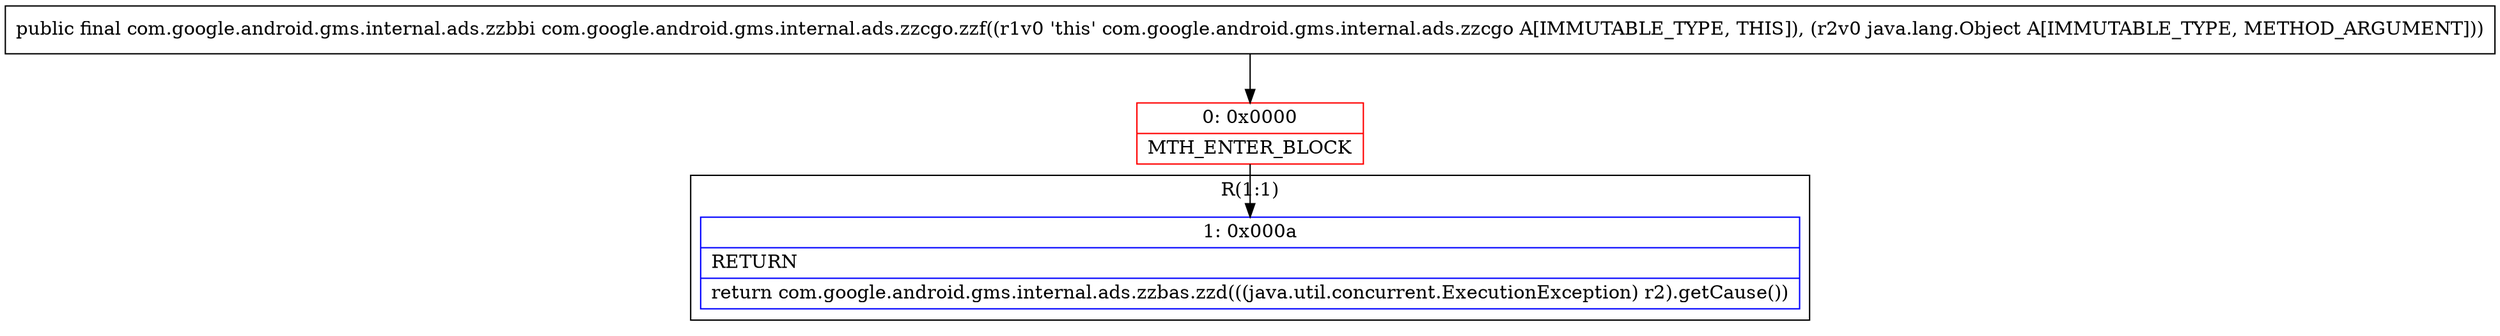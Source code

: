 digraph "CFG forcom.google.android.gms.internal.ads.zzcgo.zzf(Ljava\/lang\/Object;)Lcom\/google\/android\/gms\/internal\/ads\/zzbbi;" {
subgraph cluster_Region_661280498 {
label = "R(1:1)";
node [shape=record,color=blue];
Node_1 [shape=record,label="{1\:\ 0x000a|RETURN\l|return com.google.android.gms.internal.ads.zzbas.zzd(((java.util.concurrent.ExecutionException) r2).getCause())\l}"];
}
Node_0 [shape=record,color=red,label="{0\:\ 0x0000|MTH_ENTER_BLOCK\l}"];
MethodNode[shape=record,label="{public final com.google.android.gms.internal.ads.zzbbi com.google.android.gms.internal.ads.zzcgo.zzf((r1v0 'this' com.google.android.gms.internal.ads.zzcgo A[IMMUTABLE_TYPE, THIS]), (r2v0 java.lang.Object A[IMMUTABLE_TYPE, METHOD_ARGUMENT])) }"];
MethodNode -> Node_0;
Node_0 -> Node_1;
}

